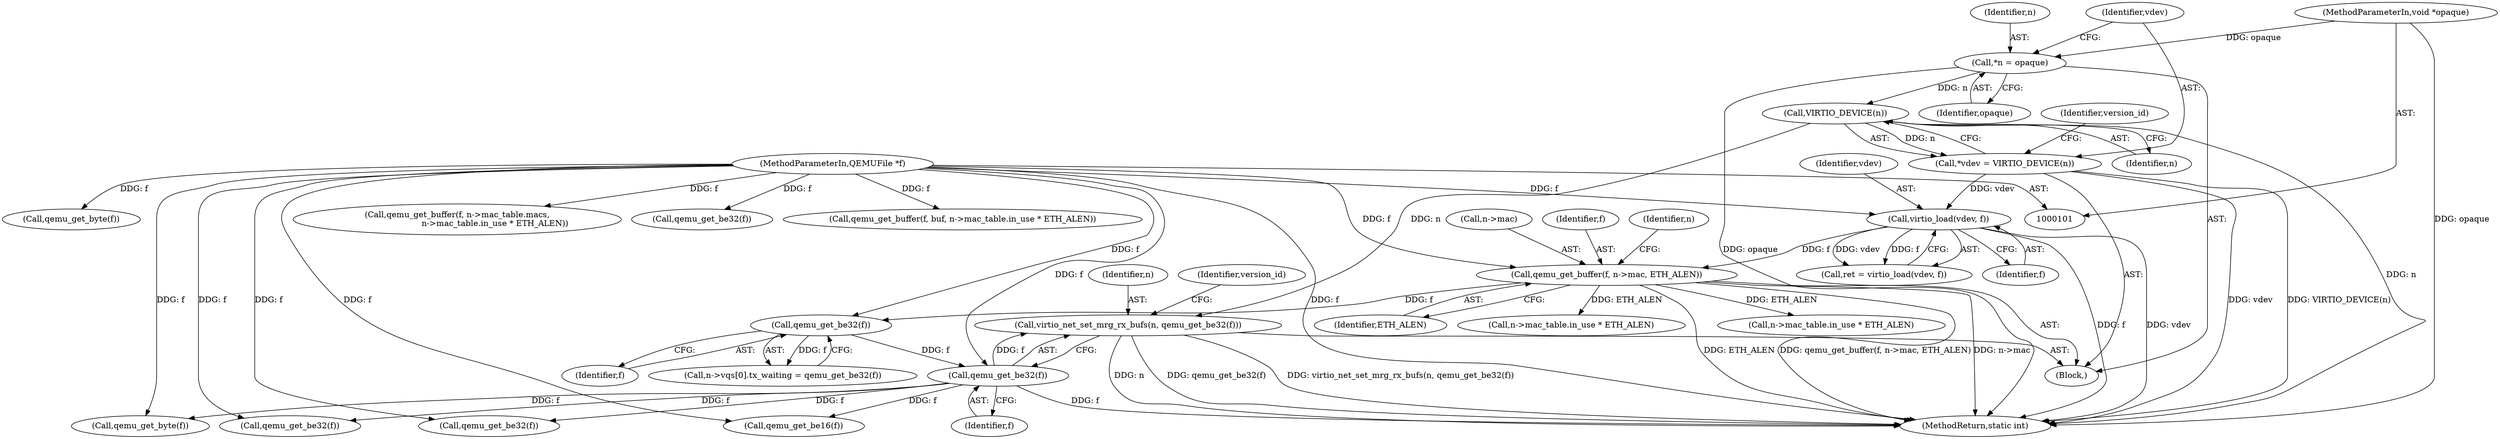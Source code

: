 digraph "0_qemu_98f93ddd84800f207889491e0b5d851386b459cf@pointer" {
"1000155" [label="(Call,virtio_net_set_mrg_rx_bufs(n, qemu_get_be32(f)))"];
"1000113" [label="(Call,VIRTIO_DEVICE(n))"];
"1000107" [label="(Call,*n = opaque)"];
"1000103" [label="(MethodParameterIn,void *opaque)"];
"1000157" [label="(Call,qemu_get_be32(f))"];
"1000153" [label="(Call,qemu_get_be32(f))"];
"1000139" [label="(Call,qemu_get_buffer(f, n->mac, ETH_ALEN))"];
"1000131" [label="(Call,virtio_load(vdev, f))"];
"1000111" [label="(Call,*vdev = VIRTIO_DEVICE(n))"];
"1000102" [label="(MethodParameterIn,QEMUFile *f)"];
"1000113" [label="(Call,VIRTIO_DEVICE(n))"];
"1000105" [label="(Block,)"];
"1000145" [label="(Call,n->vqs[0].tx_waiting = qemu_get_be32(f))"];
"1000153" [label="(Call,qemu_get_be32(f))"];
"1000227" [label="(Call,qemu_get_buffer(f, n->mac_table.macs,\n                             n->mac_table.in_use * ETH_ALEN))"];
"1000133" [label="(Identifier,f)"];
"1000161" [label="(Identifier,version_id)"];
"1000167" [label="(Call,qemu_get_be16(f))"];
"1000103" [label="(MethodParameterIn,void *opaque)"];
"1000154" [label="(Identifier,f)"];
"1000158" [label="(Identifier,f)"];
"1000189" [label="(Call,qemu_get_be32(f))"];
"1000129" [label="(Call,ret = virtio_load(vdev, f))"];
"1000258" [label="(Call,qemu_get_buffer(f, buf, n->mac_table.in_use * ETH_ALEN))"];
"1000155" [label="(Call,virtio_net_set_mrg_rx_bufs(n, qemu_get_be32(f)))"];
"1000121" [label="(Identifier,version_id)"];
"1000111" [label="(Call,*vdev = VIRTIO_DEVICE(n))"];
"1000108" [label="(Identifier,n)"];
"1000131" [label="(Call,virtio_load(vdev, f))"];
"1000139" [label="(Call,qemu_get_buffer(f, n->mac, ETH_ALEN))"];
"1000157" [label="(Call,qemu_get_be32(f))"];
"1000261" [label="(Call,n->mac_table.in_use * ETH_ALEN)"];
"1000295" [label="(MethodReturn,static int)"];
"1000140" [label="(Identifier,f)"];
"1000197" [label="(Call,qemu_get_byte(f))"];
"1000149" [label="(Identifier,n)"];
"1000102" [label="(MethodParameterIn,QEMUFile *f)"];
"1000114" [label="(Identifier,n)"];
"1000132" [label="(Identifier,vdev)"];
"1000112" [label="(Identifier,vdev)"];
"1000203" [label="(Call,qemu_get_byte(f))"];
"1000107" [label="(Call,*n = opaque)"];
"1000156" [label="(Identifier,n)"];
"1000216" [label="(Call,qemu_get_be32(f))"];
"1000144" [label="(Identifier,ETH_ALEN)"];
"1000141" [label="(Call,n->mac)"];
"1000109" [label="(Identifier,opaque)"];
"1000183" [label="(Call,qemu_get_be32(f))"];
"1000234" [label="(Call,n->mac_table.in_use * ETH_ALEN)"];
"1000155" -> "1000105"  [label="AST: "];
"1000155" -> "1000157"  [label="CFG: "];
"1000156" -> "1000155"  [label="AST: "];
"1000157" -> "1000155"  [label="AST: "];
"1000161" -> "1000155"  [label="CFG: "];
"1000155" -> "1000295"  [label="DDG: qemu_get_be32(f)"];
"1000155" -> "1000295"  [label="DDG: virtio_net_set_mrg_rx_bufs(n, qemu_get_be32(f))"];
"1000155" -> "1000295"  [label="DDG: n"];
"1000113" -> "1000155"  [label="DDG: n"];
"1000157" -> "1000155"  [label="DDG: f"];
"1000113" -> "1000111"  [label="AST: "];
"1000113" -> "1000114"  [label="CFG: "];
"1000114" -> "1000113"  [label="AST: "];
"1000111" -> "1000113"  [label="CFG: "];
"1000113" -> "1000295"  [label="DDG: n"];
"1000113" -> "1000111"  [label="DDG: n"];
"1000107" -> "1000113"  [label="DDG: n"];
"1000107" -> "1000105"  [label="AST: "];
"1000107" -> "1000109"  [label="CFG: "];
"1000108" -> "1000107"  [label="AST: "];
"1000109" -> "1000107"  [label="AST: "];
"1000112" -> "1000107"  [label="CFG: "];
"1000107" -> "1000295"  [label="DDG: opaque"];
"1000103" -> "1000107"  [label="DDG: opaque"];
"1000103" -> "1000101"  [label="AST: "];
"1000103" -> "1000295"  [label="DDG: opaque"];
"1000157" -> "1000158"  [label="CFG: "];
"1000158" -> "1000157"  [label="AST: "];
"1000157" -> "1000295"  [label="DDG: f"];
"1000153" -> "1000157"  [label="DDG: f"];
"1000102" -> "1000157"  [label="DDG: f"];
"1000157" -> "1000167"  [label="DDG: f"];
"1000157" -> "1000183"  [label="DDG: f"];
"1000157" -> "1000197"  [label="DDG: f"];
"1000157" -> "1000216"  [label="DDG: f"];
"1000153" -> "1000145"  [label="AST: "];
"1000153" -> "1000154"  [label="CFG: "];
"1000154" -> "1000153"  [label="AST: "];
"1000145" -> "1000153"  [label="CFG: "];
"1000153" -> "1000145"  [label="DDG: f"];
"1000139" -> "1000153"  [label="DDG: f"];
"1000102" -> "1000153"  [label="DDG: f"];
"1000139" -> "1000105"  [label="AST: "];
"1000139" -> "1000144"  [label="CFG: "];
"1000140" -> "1000139"  [label="AST: "];
"1000141" -> "1000139"  [label="AST: "];
"1000144" -> "1000139"  [label="AST: "];
"1000149" -> "1000139"  [label="CFG: "];
"1000139" -> "1000295"  [label="DDG: n->mac"];
"1000139" -> "1000295"  [label="DDG: qemu_get_buffer(f, n->mac, ETH_ALEN)"];
"1000139" -> "1000295"  [label="DDG: ETH_ALEN"];
"1000131" -> "1000139"  [label="DDG: f"];
"1000102" -> "1000139"  [label="DDG: f"];
"1000139" -> "1000234"  [label="DDG: ETH_ALEN"];
"1000139" -> "1000261"  [label="DDG: ETH_ALEN"];
"1000131" -> "1000129"  [label="AST: "];
"1000131" -> "1000133"  [label="CFG: "];
"1000132" -> "1000131"  [label="AST: "];
"1000133" -> "1000131"  [label="AST: "];
"1000129" -> "1000131"  [label="CFG: "];
"1000131" -> "1000295"  [label="DDG: vdev"];
"1000131" -> "1000295"  [label="DDG: f"];
"1000131" -> "1000129"  [label="DDG: vdev"];
"1000131" -> "1000129"  [label="DDG: f"];
"1000111" -> "1000131"  [label="DDG: vdev"];
"1000102" -> "1000131"  [label="DDG: f"];
"1000111" -> "1000105"  [label="AST: "];
"1000112" -> "1000111"  [label="AST: "];
"1000121" -> "1000111"  [label="CFG: "];
"1000111" -> "1000295"  [label="DDG: vdev"];
"1000111" -> "1000295"  [label="DDG: VIRTIO_DEVICE(n)"];
"1000102" -> "1000101"  [label="AST: "];
"1000102" -> "1000295"  [label="DDG: f"];
"1000102" -> "1000167"  [label="DDG: f"];
"1000102" -> "1000183"  [label="DDG: f"];
"1000102" -> "1000189"  [label="DDG: f"];
"1000102" -> "1000197"  [label="DDG: f"];
"1000102" -> "1000203"  [label="DDG: f"];
"1000102" -> "1000216"  [label="DDG: f"];
"1000102" -> "1000227"  [label="DDG: f"];
"1000102" -> "1000258"  [label="DDG: f"];
}
